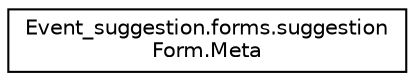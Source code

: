 digraph "Graphical Class Hierarchy"
{
  edge [fontname="Helvetica",fontsize="10",labelfontname="Helvetica",labelfontsize="10"];
  node [fontname="Helvetica",fontsize="10",shape=record];
  rankdir="LR";
  Node0 [label="Event_suggestion.forms.suggestion\lForm.Meta",height=0.2,width=0.4,color="black", fillcolor="white", style="filled",URL="$classEvent__suggestion_1_1forms_1_1suggestionForm_1_1Meta.html"];
}
